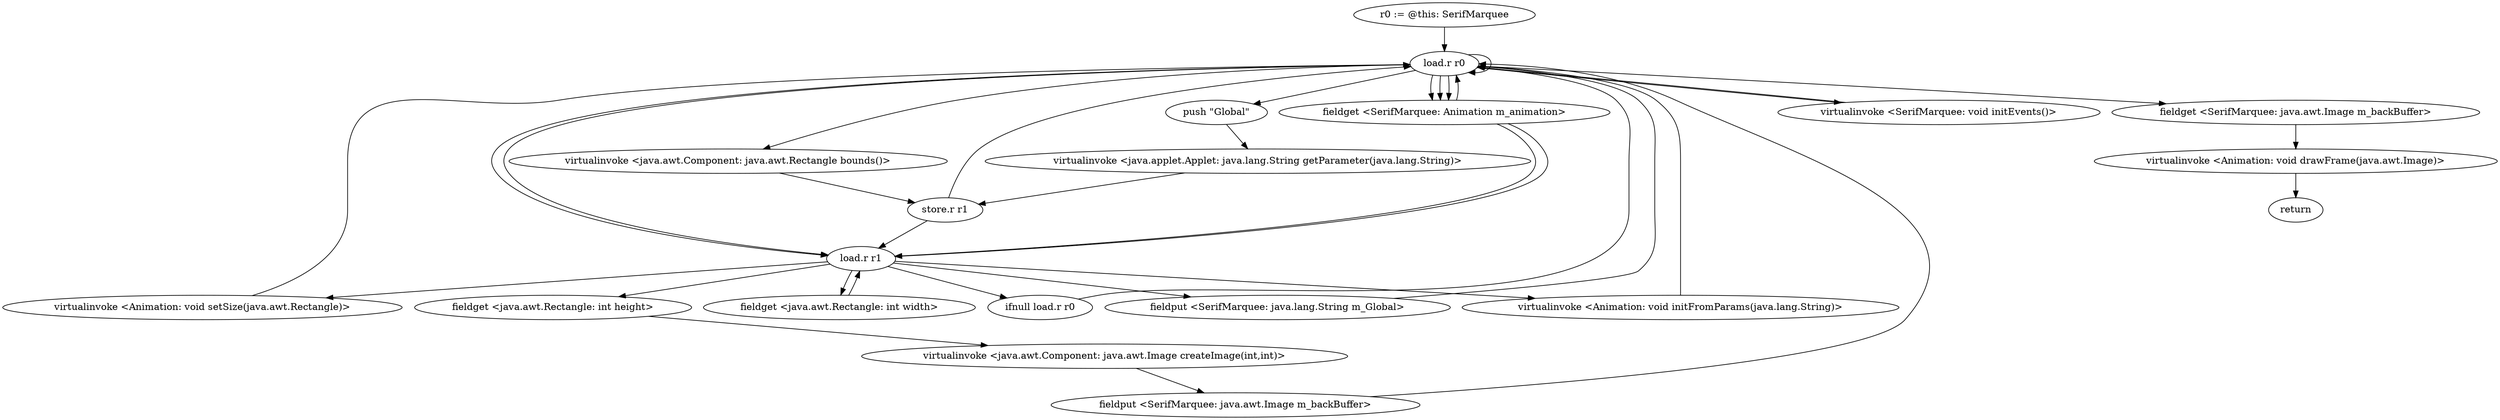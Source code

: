 digraph "" {
    "r0 := @this: SerifMarquee"
    "load.r r0"
    "r0 := @this: SerifMarquee"->"load.r r0";
    "virtualinvoke <java.awt.Component: java.awt.Rectangle bounds()>"
    "load.r r0"->"virtualinvoke <java.awt.Component: java.awt.Rectangle bounds()>";
    "store.r r1"
    "virtualinvoke <java.awt.Component: java.awt.Rectangle bounds()>"->"store.r r1";
    "store.r r1"->"load.r r0";
    "load.r r0"->"load.r r0";
    "load.r r1"
    "load.r r0"->"load.r r1";
    "fieldget <java.awt.Rectangle: int width>"
    "load.r r1"->"fieldget <java.awt.Rectangle: int width>";
    "fieldget <java.awt.Rectangle: int width>"->"load.r r1";
    "fieldget <java.awt.Rectangle: int height>"
    "load.r r1"->"fieldget <java.awt.Rectangle: int height>";
    "virtualinvoke <java.awt.Component: java.awt.Image createImage(int,int)>"
    "fieldget <java.awt.Rectangle: int height>"->"virtualinvoke <java.awt.Component: java.awt.Image createImage(int,int)>";
    "fieldput <SerifMarquee: java.awt.Image m_backBuffer>"
    "virtualinvoke <java.awt.Component: java.awt.Image createImage(int,int)>"->"fieldput <SerifMarquee: java.awt.Image m_backBuffer>";
    "fieldput <SerifMarquee: java.awt.Image m_backBuffer>"->"load.r r0";
    "fieldget <SerifMarquee: Animation m_animation>"
    "load.r r0"->"fieldget <SerifMarquee: Animation m_animation>";
    "fieldget <SerifMarquee: Animation m_animation>"->"load.r r1";
    "virtualinvoke <Animation: void setSize(java.awt.Rectangle)>"
    "load.r r1"->"virtualinvoke <Animation: void setSize(java.awt.Rectangle)>";
    "virtualinvoke <Animation: void setSize(java.awt.Rectangle)>"->"load.r r0";
    "push \"Global\""
    "load.r r0"->"push \"Global\"";
    "virtualinvoke <java.applet.Applet: java.lang.String getParameter(java.lang.String)>"
    "push \"Global\""->"virtualinvoke <java.applet.Applet: java.lang.String getParameter(java.lang.String)>";
    "virtualinvoke <java.applet.Applet: java.lang.String getParameter(java.lang.String)>"->"store.r r1";
    "store.r r1"->"load.r r1";
    "ifnull load.r r0"
    "load.r r1"->"ifnull load.r r0";
    "ifnull load.r r0"->"load.r r0";
    "load.r r0"->"load.r r1";
    "fieldput <SerifMarquee: java.lang.String m_Global>"
    "load.r r1"->"fieldput <SerifMarquee: java.lang.String m_Global>";
    "fieldput <SerifMarquee: java.lang.String m_Global>"->"load.r r0";
    "load.r r0"->"fieldget <SerifMarquee: Animation m_animation>";
    "fieldget <SerifMarquee: Animation m_animation>"->"load.r r1";
    "virtualinvoke <Animation: void initFromParams(java.lang.String)>"
    "load.r r1"->"virtualinvoke <Animation: void initFromParams(java.lang.String)>";
    "virtualinvoke <Animation: void initFromParams(java.lang.String)>"->"load.r r0";
    "virtualinvoke <SerifMarquee: void initEvents()>"
    "load.r r0"->"virtualinvoke <SerifMarquee: void initEvents()>";
    "virtualinvoke <SerifMarquee: void initEvents()>"->"load.r r0";
    "load.r r0"->"fieldget <SerifMarquee: Animation m_animation>";
    "fieldget <SerifMarquee: Animation m_animation>"->"load.r r0";
    "fieldget <SerifMarquee: java.awt.Image m_backBuffer>"
    "load.r r0"->"fieldget <SerifMarquee: java.awt.Image m_backBuffer>";
    "virtualinvoke <Animation: void drawFrame(java.awt.Image)>"
    "fieldget <SerifMarquee: java.awt.Image m_backBuffer>"->"virtualinvoke <Animation: void drawFrame(java.awt.Image)>";
    "return"
    "virtualinvoke <Animation: void drawFrame(java.awt.Image)>"->"return";
}
